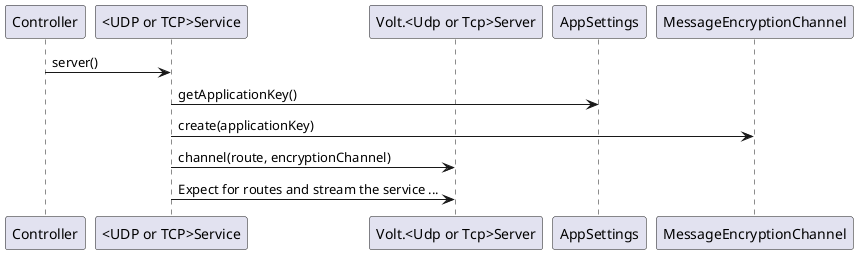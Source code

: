 @startuml doc-files/general_design_server.png

participant "Controller" as Controller
participant "<UDP or TCP>Service" as Service
participant "Volt.<Udp or Tcp>Server" as Volt


Controller->Service: server()
Service->AppSettings: getApplicationKey()
Service->MessageEncryptionChannel: create(applicationKey)
Service->Volt: channel(route, encryptionChannel)
Service->Volt: Expect for routes and stream the service ...

@enduml
